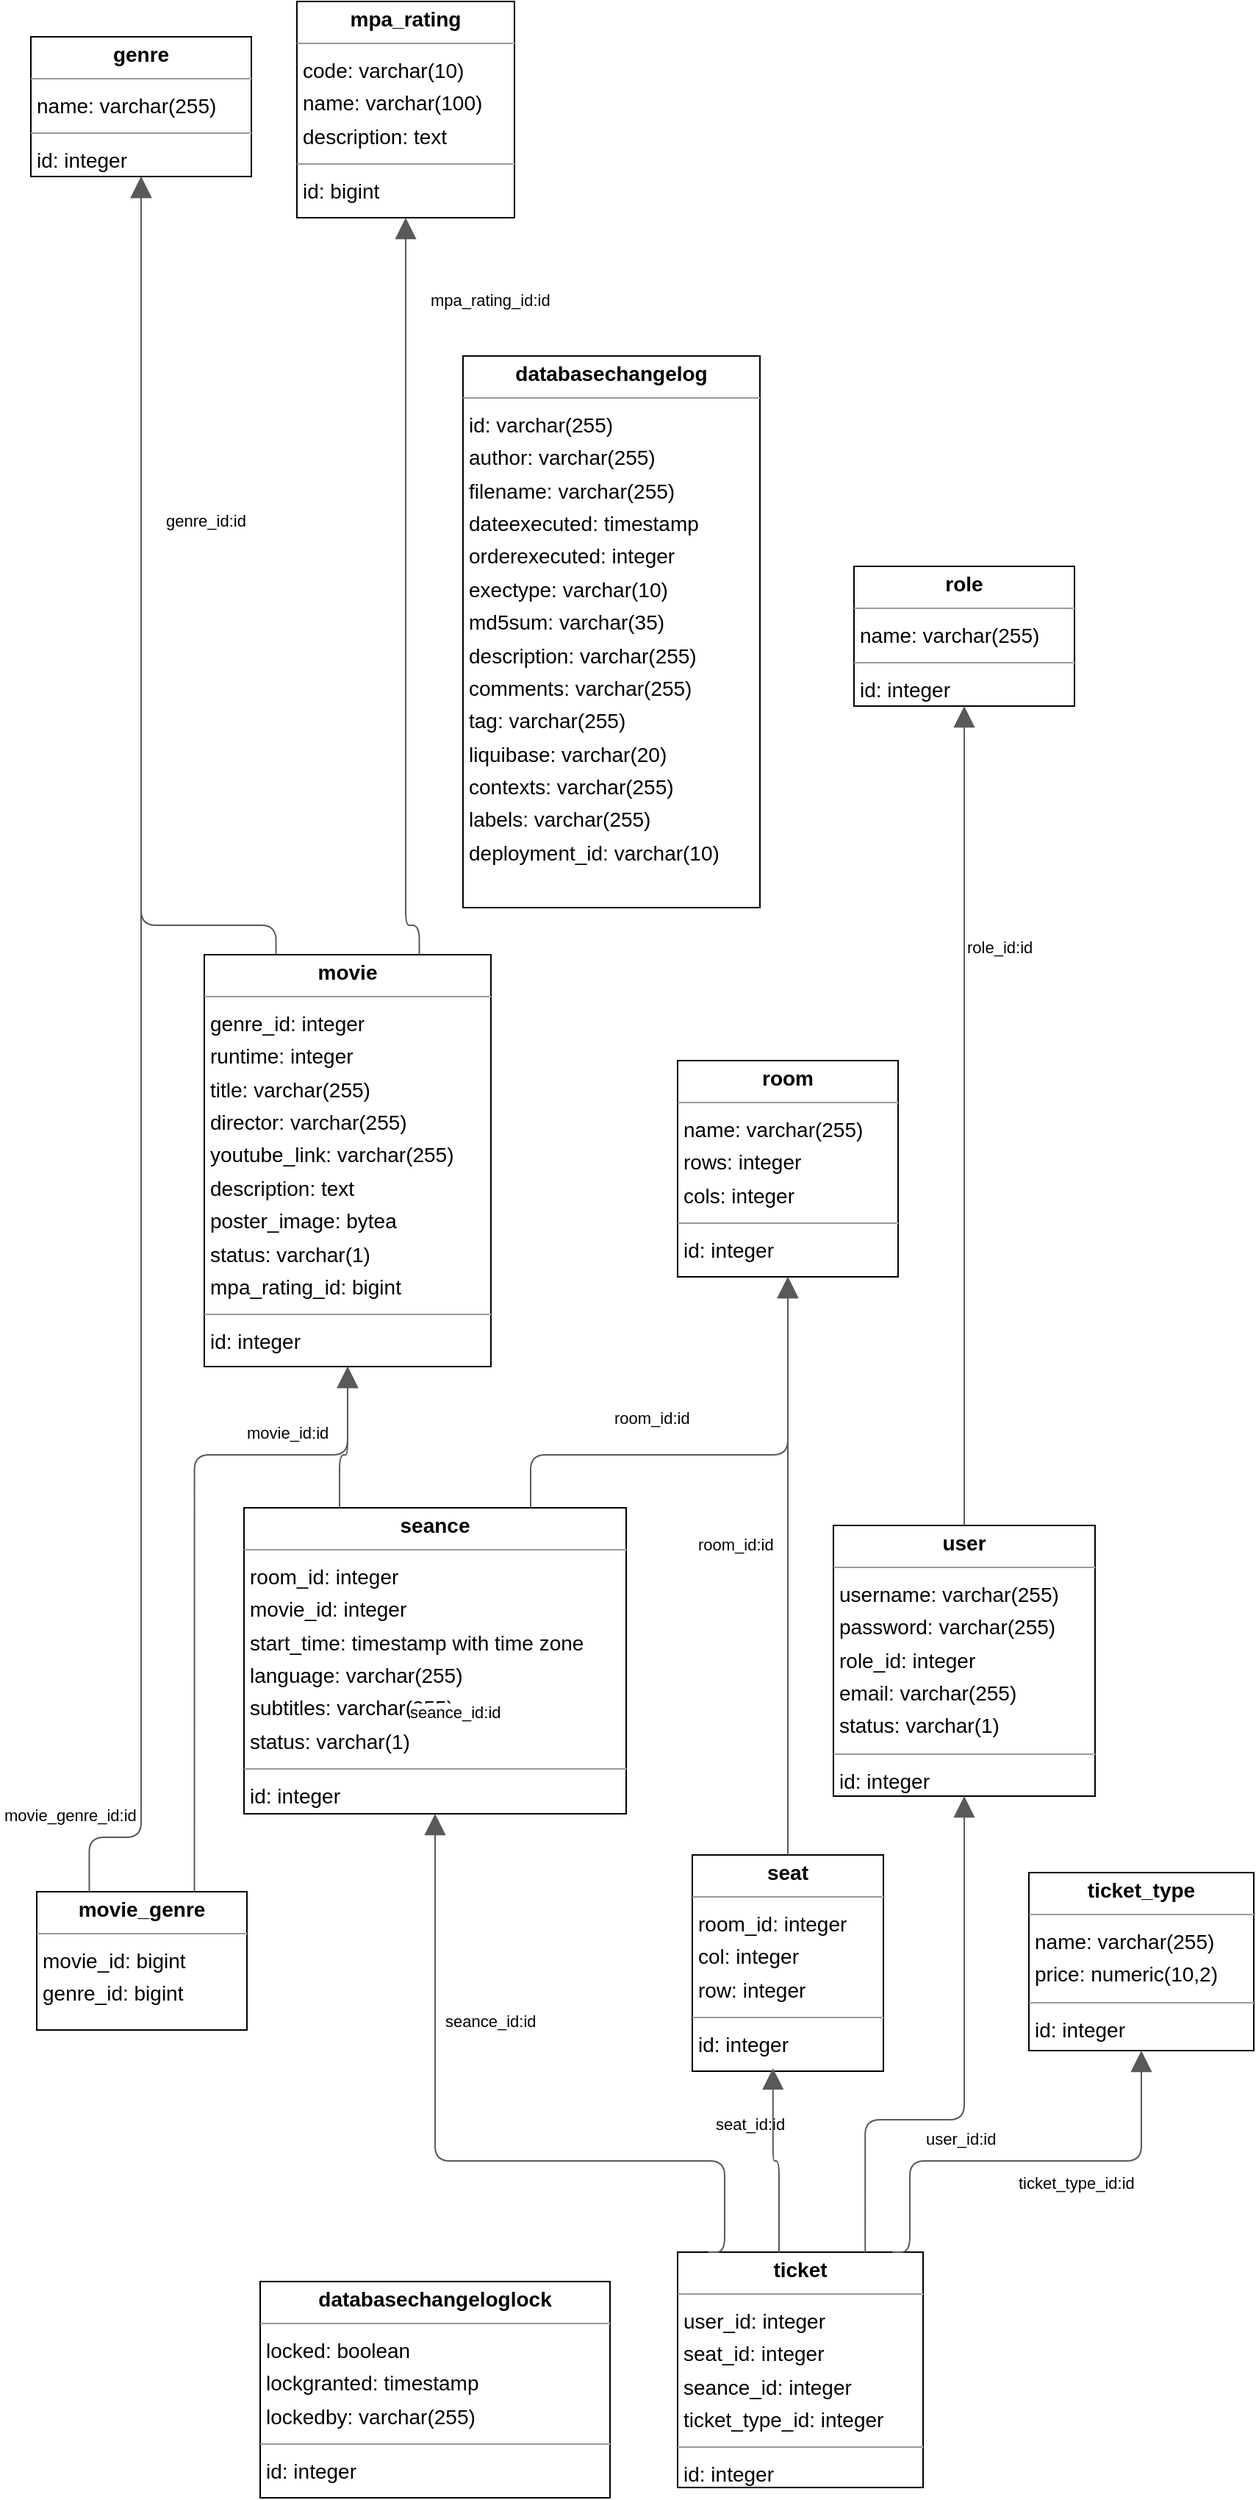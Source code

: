 <mxfile version="28.2.0">
  <diagram name="Страница — 1" id="RTh3Itq6ggLzm4xvgPHP">
    <mxGraphModel dx="1723" dy="824" grid="1" gridSize="10" guides="1" tooltips="1" connect="1" arrows="1" fold="1" page="1" pageScale="1" pageWidth="827" pageHeight="1169" math="0" shadow="0">
      <root>
        <mxCell id="0" />
        <mxCell id="1" parent="0" />
        <mxCell id="sxpqseuHbvsMEIFbW-sF-75" value="&lt;p style=&quot;margin:0px;margin-top:4px;text-align:center;&quot;&gt;&lt;b&gt;databasechangelog&lt;/b&gt;&lt;/p&gt;&lt;hr size=&quot;1&quot;/&gt;&lt;p style=&quot;margin:0 0 0 4px;line-height:1.6;&quot;&gt; id: varchar(255)&lt;br/&gt; author: varchar(255)&lt;br/&gt; filename: varchar(255)&lt;br/&gt; dateexecuted: timestamp&lt;br/&gt; orderexecuted: integer&lt;br/&gt; exectype: varchar(10)&lt;br/&gt; md5sum: varchar(35)&lt;br/&gt; description: varchar(255)&lt;br/&gt; comments: varchar(255)&lt;br/&gt; tag: varchar(255)&lt;br/&gt; liquibase: varchar(20)&lt;br/&gt; contexts: varchar(255)&lt;br/&gt; labels: varchar(255)&lt;br/&gt; deployment_id: varchar(10)&lt;/p&gt;" style="verticalAlign=top;align=left;overflow=fill;fontSize=14;fontFamily=Helvetica;html=1;rounded=0;shadow=0;comic=0;labelBackgroundColor=none;strokeWidth=1;" vertex="1" parent="1">
          <mxGeometry x="244" y="351" width="202" height="375" as="geometry" />
        </mxCell>
        <mxCell id="sxpqseuHbvsMEIFbW-sF-76" value="&lt;p style=&quot;margin:0px;margin-top:4px;text-align:center;&quot;&gt;&lt;b&gt;databasechangeloglock&lt;/b&gt;&lt;/p&gt;&lt;hr size=&quot;1&quot;/&gt;&lt;p style=&quot;margin:0 0 0 4px;line-height:1.6;&quot;&gt; locked: boolean&lt;br/&gt; lockgranted: timestamp&lt;br/&gt; lockedby: varchar(255)&lt;/p&gt;&lt;hr size=&quot;1&quot;/&gt;&lt;p style=&quot;margin:0 0 0 4px;line-height:1.6;&quot;&gt; id: integer&lt;/p&gt;" style="verticalAlign=top;align=left;overflow=fill;fontSize=14;fontFamily=Helvetica;html=1;rounded=0;shadow=0;comic=0;labelBackgroundColor=none;strokeWidth=1;" vertex="1" parent="1">
          <mxGeometry x="106" y="1660" width="238" height="147" as="geometry" />
        </mxCell>
        <mxCell id="sxpqseuHbvsMEIFbW-sF-77" value="&lt;p style=&quot;margin:0px;margin-top:4px;text-align:center;&quot;&gt;&lt;b&gt;genre&lt;/b&gt;&lt;/p&gt;&lt;hr size=&quot;1&quot;/&gt;&lt;p style=&quot;margin:0 0 0 4px;line-height:1.6;&quot;&gt; name: varchar(255)&lt;/p&gt;&lt;hr size=&quot;1&quot;/&gt;&lt;p style=&quot;margin:0 0 0 4px;line-height:1.6;&quot;&gt; id: integer&lt;/p&gt;" style="verticalAlign=top;align=left;overflow=fill;fontSize=14;fontFamily=Helvetica;html=1;rounded=0;shadow=0;comic=0;labelBackgroundColor=none;strokeWidth=1;" vertex="1" parent="1">
          <mxGeometry x="-50" y="134" width="150" height="95" as="geometry" />
        </mxCell>
        <mxCell id="sxpqseuHbvsMEIFbW-sF-78" value="&lt;p style=&quot;margin:0px;margin-top:4px;text-align:center;&quot;&gt;&lt;b&gt;movie&lt;/b&gt;&lt;/p&gt;&lt;hr size=&quot;1&quot;/&gt;&lt;p style=&quot;margin:0 0 0 4px;line-height:1.6;&quot;&gt; genre_id: integer&lt;br/&gt; runtime: integer&lt;br/&gt; title: varchar(255)&lt;br/&gt; director: varchar(255)&lt;br/&gt; youtube_link: varchar(255)&lt;br/&gt; description: text&lt;br/&gt; poster_image: bytea&lt;br/&gt; status: varchar(1)&lt;br/&gt; mpa_rating_id: bigint&lt;/p&gt;&lt;hr size=&quot;1&quot;/&gt;&lt;p style=&quot;margin:0 0 0 4px;line-height:1.6;&quot;&gt; id: integer&lt;/p&gt;" style="verticalAlign=top;align=left;overflow=fill;fontSize=14;fontFamily=Helvetica;html=1;rounded=0;shadow=0;comic=0;labelBackgroundColor=none;strokeWidth=1;" vertex="1" parent="1">
          <mxGeometry x="68" y="758" width="195" height="280" as="geometry" />
        </mxCell>
        <mxCell id="sxpqseuHbvsMEIFbW-sF-79" value="&lt;p style=&quot;margin:0px;margin-top:4px;text-align:center;&quot;&gt;&lt;b&gt;movie_genre&lt;/b&gt;&lt;/p&gt;&lt;hr size=&quot;1&quot;/&gt;&lt;p style=&quot;margin:0 0 0 4px;line-height:1.6;&quot;&gt; movie_id: bigint&lt;br/&gt; genre_id: bigint&lt;/p&gt;" style="verticalAlign=top;align=left;overflow=fill;fontSize=14;fontFamily=Helvetica;html=1;rounded=0;shadow=0;comic=0;labelBackgroundColor=none;strokeWidth=1;" vertex="1" parent="1">
          <mxGeometry x="-46" y="1395" width="143" height="94" as="geometry" />
        </mxCell>
        <mxCell id="sxpqseuHbvsMEIFbW-sF-80" value="&lt;p style=&quot;margin:0px;margin-top:4px;text-align:center;&quot;&gt;&lt;b&gt;mpa_rating&lt;/b&gt;&lt;/p&gt;&lt;hr size=&quot;1&quot;/&gt;&lt;p style=&quot;margin:0 0 0 4px;line-height:1.6;&quot;&gt; code: varchar(10)&lt;br/&gt; name: varchar(100)&lt;br/&gt; description: text&lt;/p&gt;&lt;hr size=&quot;1&quot;/&gt;&lt;p style=&quot;margin:0 0 0 4px;line-height:1.6;&quot;&gt; id: bigint&lt;/p&gt;" style="verticalAlign=top;align=left;overflow=fill;fontSize=14;fontFamily=Helvetica;html=1;rounded=0;shadow=0;comic=0;labelBackgroundColor=none;strokeWidth=1;" vertex="1" parent="1">
          <mxGeometry x="131" y="110" width="148" height="147" as="geometry" />
        </mxCell>
        <mxCell id="sxpqseuHbvsMEIFbW-sF-81" value="&lt;p style=&quot;margin:0px;margin-top:4px;text-align:center;&quot;&gt;&lt;b&gt;role&lt;/b&gt;&lt;/p&gt;&lt;hr size=&quot;1&quot;/&gt;&lt;p style=&quot;margin:0 0 0 4px;line-height:1.6;&quot;&gt; name: varchar(255)&lt;/p&gt;&lt;hr size=&quot;1&quot;/&gt;&lt;p style=&quot;margin:0 0 0 4px;line-height:1.6;&quot;&gt; id: integer&lt;/p&gt;" style="verticalAlign=top;align=left;overflow=fill;fontSize=14;fontFamily=Helvetica;html=1;rounded=0;shadow=0;comic=0;labelBackgroundColor=none;strokeWidth=1;" vertex="1" parent="1">
          <mxGeometry x="510" y="494" width="150" height="95" as="geometry" />
        </mxCell>
        <mxCell id="sxpqseuHbvsMEIFbW-sF-82" value="&lt;p style=&quot;margin:0px;margin-top:4px;text-align:center;&quot;&gt;&lt;b&gt;room&lt;/b&gt;&lt;/p&gt;&lt;hr size=&quot;1&quot;/&gt;&lt;p style=&quot;margin:0 0 0 4px;line-height:1.6;&quot;&gt; name: varchar(255)&lt;br/&gt; rows: integer&lt;br/&gt; cols: integer&lt;/p&gt;&lt;hr size=&quot;1&quot;/&gt;&lt;p style=&quot;margin:0 0 0 4px;line-height:1.6;&quot;&gt; id: integer&lt;/p&gt;" style="verticalAlign=top;align=left;overflow=fill;fontSize=14;fontFamily=Helvetica;html=1;rounded=0;shadow=0;comic=0;labelBackgroundColor=none;strokeWidth=1;" vertex="1" parent="1">
          <mxGeometry x="390" y="830" width="150" height="147" as="geometry" />
        </mxCell>
        <mxCell id="sxpqseuHbvsMEIFbW-sF-83" value="&lt;p style=&quot;margin:0px;margin-top:4px;text-align:center;&quot;&gt;&lt;b&gt;seance&lt;/b&gt;&lt;/p&gt;&lt;hr size=&quot;1&quot;/&gt;&lt;p style=&quot;margin:0 0 0 4px;line-height:1.6;&quot;&gt; room_id: integer&lt;br/&gt; movie_id: integer&lt;br/&gt; start_time: timestamp with time zone&lt;br/&gt; language: varchar(255)&lt;br/&gt; subtitles: varchar(255)&lt;br/&gt; status: varchar(1)&lt;/p&gt;&lt;hr size=&quot;1&quot;/&gt;&lt;p style=&quot;margin:0 0 0 4px;line-height:1.6;&quot;&gt; id: integer&lt;/p&gt;" style="verticalAlign=top;align=left;overflow=fill;fontSize=14;fontFamily=Helvetica;html=1;rounded=0;shadow=0;comic=0;labelBackgroundColor=none;strokeWidth=1;" vertex="1" parent="1">
          <mxGeometry x="95" y="1134" width="260" height="208" as="geometry" />
        </mxCell>
        <mxCell id="sxpqseuHbvsMEIFbW-sF-84" value="&lt;p style=&quot;margin:0px;margin-top:4px;text-align:center;&quot;&gt;&lt;b&gt;seat&lt;/b&gt;&lt;/p&gt;&lt;hr size=&quot;1&quot;/&gt;&lt;p style=&quot;margin:0 0 0 4px;line-height:1.6;&quot;&gt; room_id: integer&lt;br/&gt; col: integer&lt;br/&gt; row: integer&lt;/p&gt;&lt;hr size=&quot;1&quot;/&gt;&lt;p style=&quot;margin:0 0 0 4px;line-height:1.6;&quot;&gt; id: integer&lt;/p&gt;" style="verticalAlign=top;align=left;overflow=fill;fontSize=14;fontFamily=Helvetica;html=1;rounded=0;shadow=0;comic=0;labelBackgroundColor=none;strokeWidth=1;" vertex="1" parent="1">
          <mxGeometry x="400" y="1370" width="130" height="147" as="geometry" />
        </mxCell>
        <mxCell id="sxpqseuHbvsMEIFbW-sF-85" value="&lt;p style=&quot;margin:0px;margin-top:4px;text-align:center;&quot;&gt;&lt;b&gt;ticket&lt;/b&gt;&lt;/p&gt;&lt;hr size=&quot;1&quot;/&gt;&lt;p style=&quot;margin:0 0 0 4px;line-height:1.6;&quot;&gt; user_id: integer&lt;br/&gt; seat_id: integer&lt;br/&gt; seance_id: integer&lt;br/&gt; ticket_type_id: integer&lt;/p&gt;&lt;hr size=&quot;1&quot;/&gt;&lt;p style=&quot;margin:0 0 0 4px;line-height:1.6;&quot;&gt; id: integer&lt;/p&gt;" style="verticalAlign=top;align=left;overflow=fill;fontSize=14;fontFamily=Helvetica;html=1;rounded=0;shadow=0;comic=0;labelBackgroundColor=none;strokeWidth=1;" vertex="1" parent="1">
          <mxGeometry x="390" y="1640" width="167" height="160" as="geometry" />
        </mxCell>
        <mxCell id="sxpqseuHbvsMEIFbW-sF-86" value="&lt;p style=&quot;margin:0px;margin-top:4px;text-align:center;&quot;&gt;&lt;b&gt;ticket_type&lt;/b&gt;&lt;/p&gt;&lt;hr size=&quot;1&quot;/&gt;&lt;p style=&quot;margin:0 0 0 4px;line-height:1.6;&quot;&gt; name: varchar(255)&lt;br/&gt; price: numeric(10,2)&lt;/p&gt;&lt;hr size=&quot;1&quot;/&gt;&lt;p style=&quot;margin:0 0 0 4px;line-height:1.6;&quot;&gt; id: integer&lt;/p&gt;" style="verticalAlign=top;align=left;overflow=fill;fontSize=14;fontFamily=Helvetica;html=1;rounded=0;shadow=0;comic=0;labelBackgroundColor=none;strokeWidth=1;" vertex="1" parent="1">
          <mxGeometry x="629" y="1382" width="153" height="121" as="geometry" />
        </mxCell>
        <mxCell id="sxpqseuHbvsMEIFbW-sF-87" value="&lt;p style=&quot;margin:0px;margin-top:4px;text-align:center;&quot;&gt;&lt;b&gt;user&lt;/b&gt;&lt;/p&gt;&lt;hr size=&quot;1&quot;/&gt;&lt;p style=&quot;margin:0 0 0 4px;line-height:1.6;&quot;&gt; username: varchar(255)&lt;br/&gt; password: varchar(255)&lt;br/&gt; role_id: integer&lt;br/&gt; email: varchar(255)&lt;br/&gt; status: varchar(1)&lt;/p&gt;&lt;hr size=&quot;1&quot;/&gt;&lt;p style=&quot;margin:0 0 0 4px;line-height:1.6;&quot;&gt; id: integer&lt;/p&gt;" style="verticalAlign=top;align=left;overflow=fill;fontSize=14;fontFamily=Helvetica;html=1;rounded=0;shadow=0;comic=0;labelBackgroundColor=none;strokeWidth=1;" vertex="1" parent="1">
          <mxGeometry x="496" y="1146" width="178" height="184" as="geometry" />
        </mxCell>
        <mxCell id="sxpqseuHbvsMEIFbW-sF-88" value="" style="html=1;rounded=1;edgeStyle=orthogonalEdgeStyle;dashed=0;startArrow=none;endArrow=block;endSize=12;strokeColor=#595959;exitX=0.250;exitY=0.000;exitDx=0;exitDy=0;entryX=0.500;entryY=1.000;entryDx=0;entryDy=0;" edge="1" parent="1" source="sxpqseuHbvsMEIFbW-sF-78" target="sxpqseuHbvsMEIFbW-sF-77">
          <mxGeometry width="50" height="50" relative="1" as="geometry">
            <Array as="points">
              <mxPoint x="116" y="738" />
              <mxPoint x="25" y="738" />
            </Array>
          </mxGeometry>
        </mxCell>
        <mxCell id="sxpqseuHbvsMEIFbW-sF-89" value="genre_id:id" style="edgeLabel;resizable=0;html=1;align=left;verticalAlign=top;strokeColor=default;" vertex="1" connectable="0" parent="sxpqseuHbvsMEIFbW-sF-88">
          <mxGeometry x="40" y="450" as="geometry" />
        </mxCell>
        <mxCell id="sxpqseuHbvsMEIFbW-sF-90" value="" style="html=1;rounded=1;edgeStyle=orthogonalEdgeStyle;dashed=0;startArrow=none;endArrow=block;endSize=12;strokeColor=#595959;exitX=0.750;exitY=0.000;exitDx=0;exitDy=0;entryX=0.500;entryY=1.000;entryDx=0;entryDy=0;" edge="1" parent="1" source="sxpqseuHbvsMEIFbW-sF-78" target="sxpqseuHbvsMEIFbW-sF-80">
          <mxGeometry width="50" height="50" relative="1" as="geometry">
            <Array as="points">
              <mxPoint x="214" y="738" />
              <mxPoint x="205" y="738" />
            </Array>
          </mxGeometry>
        </mxCell>
        <mxCell id="sxpqseuHbvsMEIFbW-sF-91" value="mpa_rating_id:id" style="edgeLabel;resizable=0;html=1;align=left;verticalAlign=top;strokeColor=default;" vertex="1" connectable="0" parent="sxpqseuHbvsMEIFbW-sF-90">
          <mxGeometry x="220" y="300" as="geometry" />
        </mxCell>
        <mxCell id="sxpqseuHbvsMEIFbW-sF-92" value="" style="html=1;rounded=1;edgeStyle=orthogonalEdgeStyle;dashed=0;startArrow=none;endArrow=block;endSize=12;strokeColor=#595959;exitX=0.250;exitY=0.000;exitDx=0;exitDy=0;entryX=0.500;entryY=1.000;entryDx=0;entryDy=0;" edge="1" parent="1" source="sxpqseuHbvsMEIFbW-sF-79" target="sxpqseuHbvsMEIFbW-sF-77">
          <mxGeometry width="50" height="50" relative="1" as="geometry">
            <Array as="points">
              <mxPoint x="-11" y="1358" />
              <mxPoint x="25" y="1358" />
            </Array>
          </mxGeometry>
        </mxCell>
        <mxCell id="sxpqseuHbvsMEIFbW-sF-93" value="movie_genre_id:id" style="edgeLabel;resizable=0;html=1;align=left;verticalAlign=top;strokeColor=default;" vertex="1" connectable="0" parent="sxpqseuHbvsMEIFbW-sF-92">
          <mxGeometry x="-70" y="1330" as="geometry" />
        </mxCell>
        <mxCell id="sxpqseuHbvsMEIFbW-sF-94" value="" style="html=1;rounded=1;edgeStyle=orthogonalEdgeStyle;dashed=0;startArrow=none;endArrow=block;endSize=12;strokeColor=#595959;exitX=0.750;exitY=0.000;exitDx=0;exitDy=0;entryX=0.500;entryY=1.000;entryDx=0;entryDy=0;" edge="1" parent="1" source="sxpqseuHbvsMEIFbW-sF-79" target="sxpqseuHbvsMEIFbW-sF-78">
          <mxGeometry width="50" height="50" relative="1" as="geometry">
            <Array as="points">
              <mxPoint x="61" y="1098" />
              <mxPoint x="165" y="1098" />
            </Array>
          </mxGeometry>
        </mxCell>
        <mxCell id="sxpqseuHbvsMEIFbW-sF-96" value="" style="html=1;rounded=1;edgeStyle=orthogonalEdgeStyle;dashed=0;startArrow=none;endArrow=block;endSize=12;strokeColor=#595959;exitX=0.250;exitY=0.000;exitDx=0;exitDy=0;entryX=0.500;entryY=1.000;entryDx=0;entryDy=0;" edge="1" parent="1" source="sxpqseuHbvsMEIFbW-sF-83" target="sxpqseuHbvsMEIFbW-sF-78">
          <mxGeometry width="50" height="50" relative="1" as="geometry">
            <Array as="points">
              <mxPoint x="160" y="1098" />
              <mxPoint x="165" y="1098" />
            </Array>
          </mxGeometry>
        </mxCell>
        <mxCell id="sxpqseuHbvsMEIFbW-sF-97" value="movie_id:id" style="edgeLabel;resizable=0;html=1;align=left;verticalAlign=top;strokeColor=default;" vertex="1" connectable="0" parent="sxpqseuHbvsMEIFbW-sF-96">
          <mxGeometry x="95" y="1070" as="geometry" />
        </mxCell>
        <mxCell id="sxpqseuHbvsMEIFbW-sF-98" value="" style="html=1;rounded=1;edgeStyle=orthogonalEdgeStyle;dashed=0;startArrow=none;endArrow=block;endSize=12;strokeColor=#595959;exitX=0.750;exitY=0.000;exitDx=0;exitDy=0;entryX=0.500;entryY=1.000;entryDx=0;entryDy=0;" edge="1" parent="1" source="sxpqseuHbvsMEIFbW-sF-83" target="sxpqseuHbvsMEIFbW-sF-82">
          <mxGeometry width="50" height="50" relative="1" as="geometry">
            <Array as="points">
              <mxPoint x="290" y="1098" />
              <mxPoint x="465" y="1098" />
            </Array>
          </mxGeometry>
        </mxCell>
        <mxCell id="sxpqseuHbvsMEIFbW-sF-99" value="room_id:id" style="edgeLabel;resizable=0;html=1;align=left;verticalAlign=top;strokeColor=default;" vertex="1" connectable="0" parent="sxpqseuHbvsMEIFbW-sF-98">
          <mxGeometry x="345" y="1060" as="geometry" />
        </mxCell>
        <mxCell id="sxpqseuHbvsMEIFbW-sF-100" value="" style="html=1;rounded=1;edgeStyle=orthogonalEdgeStyle;dashed=0;startArrow=none;endArrow=block;endSize=12;strokeColor=#595959;exitX=0.500;exitY=0.000;exitDx=0;exitDy=0;entryX=0.500;entryY=1.000;entryDx=0;entryDy=0;" edge="1" parent="1" source="sxpqseuHbvsMEIFbW-sF-84" target="sxpqseuHbvsMEIFbW-sF-82">
          <mxGeometry width="50" height="50" relative="1" as="geometry">
            <Array as="points" />
          </mxGeometry>
        </mxCell>
        <mxCell id="sxpqseuHbvsMEIFbW-sF-102" value="" style="html=1;rounded=1;edgeStyle=orthogonalEdgeStyle;dashed=0;startArrow=none;endArrow=block;endSize=12;strokeColor=#595959;exitX=0.125;exitY=0.000;exitDx=0;exitDy=0;entryX=0.500;entryY=1.000;entryDx=0;entryDy=0;" edge="1" parent="1" source="sxpqseuHbvsMEIFbW-sF-85" target="sxpqseuHbvsMEIFbW-sF-83">
          <mxGeometry width="50" height="50" relative="1" as="geometry">
            <Array as="points">
              <mxPoint x="422" y="1578" />
              <mxPoint x="225" y="1578" />
            </Array>
          </mxGeometry>
        </mxCell>
        <mxCell id="sxpqseuHbvsMEIFbW-sF-103" value="seance_id:id" style="edgeLabel;resizable=0;html=1;align=left;verticalAlign=top;strokeColor=default;" vertex="1" connectable="0" parent="sxpqseuHbvsMEIFbW-sF-102">
          <mxGeometry x="206" y="1260" as="geometry" />
        </mxCell>
        <mxCell id="sxpqseuHbvsMEIFbW-sF-104" value="" style="html=1;rounded=1;edgeStyle=orthogonalEdgeStyle;dashed=0;startArrow=none;endArrow=block;endSize=12;strokeColor=#595959;exitX=0.375;exitY=0.000;exitDx=0;exitDy=0;entryX=0.5;entryY=1;entryDx=0;entryDy=0;" edge="1" parent="1" target="sxpqseuHbvsMEIFbW-sF-87">
          <mxGeometry width="50" height="50" relative="1" as="geometry">
            <Array as="points">
              <mxPoint x="518" y="1550" />
              <mxPoint x="585" y="1550" />
            </Array>
            <mxPoint x="517.625" y="1640" as="sourcePoint" />
            <mxPoint x="530" y="1517" as="targetPoint" />
          </mxGeometry>
        </mxCell>
        <mxCell id="sxpqseuHbvsMEIFbW-sF-105" value="seance_id:id" style="edgeLabel;resizable=0;html=1;align=left;verticalAlign=top;strokeColor=default;" vertex="1" connectable="0" parent="sxpqseuHbvsMEIFbW-sF-104">
          <mxGeometry x="230" y="1470" as="geometry" />
        </mxCell>
        <mxCell id="sxpqseuHbvsMEIFbW-sF-106" value="" style="html=1;rounded=1;edgeStyle=orthogonalEdgeStyle;dashed=0;startArrow=none;endArrow=block;endSize=12;strokeColor=#595959;exitX=0.875;exitY=0.000;exitDx=0;exitDy=0;entryX=0.500;entryY=1.000;entryDx=0;entryDy=0;" edge="1" parent="1" source="sxpqseuHbvsMEIFbW-sF-85" target="sxpqseuHbvsMEIFbW-sF-86">
          <mxGeometry width="50" height="50" relative="1" as="geometry">
            <Array as="points">
              <mxPoint x="548" y="1578" />
              <mxPoint x="705" y="1578" />
            </Array>
          </mxGeometry>
        </mxCell>
        <mxCell id="sxpqseuHbvsMEIFbW-sF-107" value="ticket_type_id:id" style="edgeLabel;resizable=0;html=1;align=left;verticalAlign=top;strokeColor=default;" vertex="1" connectable="0" parent="sxpqseuHbvsMEIFbW-sF-106">
          <mxGeometry x="620" y="1580" as="geometry" />
        </mxCell>
        <mxCell id="sxpqseuHbvsMEIFbW-sF-110" value="" style="html=1;rounded=1;edgeStyle=orthogonalEdgeStyle;dashed=0;startArrow=none;endArrow=block;endSize=12;strokeColor=#595959;exitX=0.500;exitY=0.000;exitDx=0;exitDy=0;entryX=0.500;entryY=1.000;entryDx=0;entryDy=0;" edge="1" parent="1" source="sxpqseuHbvsMEIFbW-sF-87" target="sxpqseuHbvsMEIFbW-sF-81">
          <mxGeometry width="50" height="50" relative="1" as="geometry">
            <Array as="points" />
          </mxGeometry>
        </mxCell>
        <mxCell id="sxpqseuHbvsMEIFbW-sF-111" value="role_id:id" style="edgeLabel;resizable=0;html=1;align=left;verticalAlign=top;strokeColor=default;" vertex="1" connectable="0" parent="sxpqseuHbvsMEIFbW-sF-110">
          <mxGeometry x="585" y="740" as="geometry" />
        </mxCell>
        <mxCell id="sxpqseuHbvsMEIFbW-sF-113" value="room_id:id" style="edgeLabel;resizable=0;html=1;align=left;verticalAlign=top;strokeColor=default;" vertex="1" connectable="0" parent="1">
          <mxGeometry x="402" y="1146" as="geometry" />
        </mxCell>
        <mxCell id="sxpqseuHbvsMEIFbW-sF-114" value="user_id:id" style="edgeLabel;resizable=0;html=1;align=left;verticalAlign=top;strokeColor=default;" vertex="1" connectable="0" parent="1">
          <mxGeometry x="557" y="1550" as="geometry" />
        </mxCell>
        <mxCell id="sxpqseuHbvsMEIFbW-sF-115" value="seat_id:id" style="edgeLabel;resizable=0;html=1;align=left;verticalAlign=top;strokeColor=default;" vertex="1" connectable="0" parent="1">
          <mxGeometry x="414" y="1540" as="geometry" />
        </mxCell>
        <mxCell id="sxpqseuHbvsMEIFbW-sF-116" value="" style="html=1;rounded=1;edgeStyle=orthogonalEdgeStyle;dashed=0;startArrow=none;endArrow=block;endSize=12;strokeColor=#595959;exitX=0.375;exitY=0.000;exitDx=0;exitDy=0;entryX=0.422;entryY=0.986;entryDx=0;entryDy=0;entryPerimeter=0;" edge="1" parent="1" target="sxpqseuHbvsMEIFbW-sF-84">
          <mxGeometry width="50" height="50" relative="1" as="geometry">
            <Array as="points">
              <mxPoint x="459" y="1578" />
              <mxPoint x="455" y="1578" />
            </Array>
            <mxPoint x="459" y="1640" as="sourcePoint" />
            <mxPoint x="471" y="1517" as="targetPoint" />
          </mxGeometry>
        </mxCell>
        <mxCell id="sxpqseuHbvsMEIFbW-sF-117" value="seance_id:id" style="edgeLabel;resizable=0;html=1;align=left;verticalAlign=top;strokeColor=default;" vertex="1" connectable="0" parent="sxpqseuHbvsMEIFbW-sF-116">
          <mxGeometry x="230" y="1470" as="geometry" />
        </mxCell>
      </root>
    </mxGraphModel>
  </diagram>
</mxfile>
